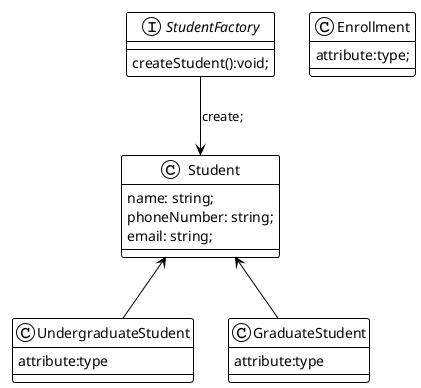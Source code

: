 
@startuml
!theme plain

class Student{
name: string;
phoneNumber: string;
email: string;
}


class UndergraduateStudent{
  attribute:type
}

class GraduateStudent{
  attribute:type
}


interface StudentFactory{
  createStudent():void;
}

class Enrollment{
  attribute:type;
}


StudentFactory-down->Student:create;
UndergraduateStudent-up->Student
GraduateStudent-up->Student



@enduml